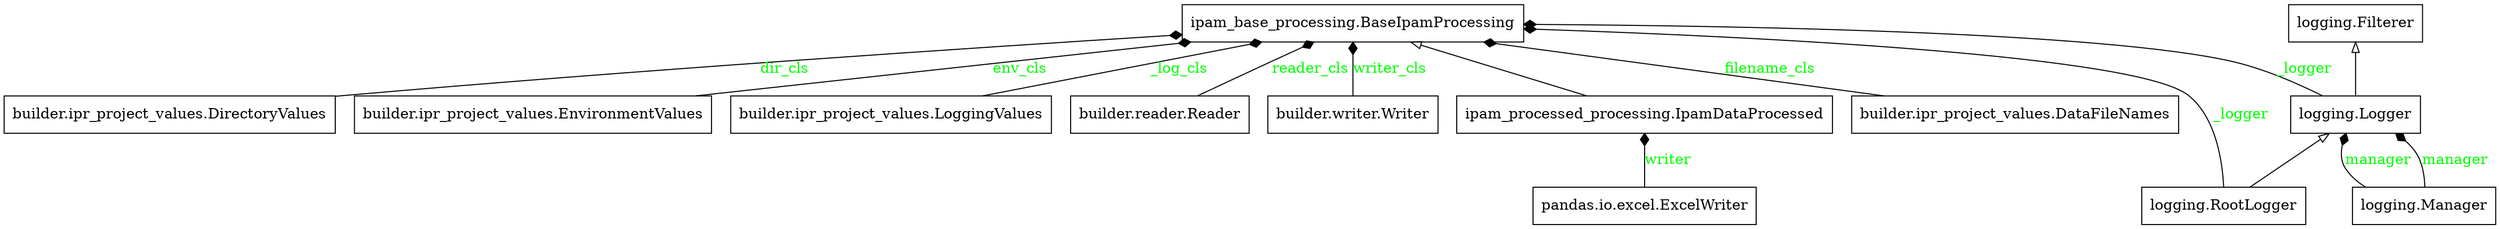 digraph "classes_ipam_processed_processing" {
charset="utf-8"
rankdir=BT
"0" [label="builder.ipr_project_values.DataFileNames", shape="record"];
"1" [label="builder.ipr_project_values.DirectoryValues", shape="record"];
"2" [label="builder.ipr_project_values.EnvironmentValues", shape="record"];
"3" [label="builder.ipr_project_values.LoggingValues", shape="record"];
"4" [label="builder.reader.Reader", shape="record"];
"5" [label="builder.writer.Writer", shape="record"];
"6" [label="ipam_base_processing.BaseIpamProcessing", shape="record"];
"7" [label="ipam_processed_processing.IpamDataProcessed", shape="record"];
"8" [label="logging.Filterer", shape="record"];
"9" [label="logging.Logger", shape="record"];
"10" [label="logging.Manager", shape="record"];
"11" [label="logging.RootLogger", shape="record"];
"12" [label="pandas.io.excel.ExcelWriter", shape="record"];
"7" -> "6" [arrowhead="empty", arrowtail="none"];
"9" -> "8" [arrowhead="empty", arrowtail="none"];
"11" -> "9" [arrowhead="empty", arrowtail="none"];
"0" -> "6" [arrowhead="diamond", arrowtail="none", fontcolor="green", label="filename_cls", style="solid"];
"1" -> "6" [arrowhead="diamond", arrowtail="none", fontcolor="green", label="dir_cls", style="solid"];
"2" -> "6" [arrowhead="diamond", arrowtail="none", fontcolor="green", label="env_cls", style="solid"];
"3" -> "6" [arrowhead="diamond", arrowtail="none", fontcolor="green", label="_log_cls", style="solid"];
"4" -> "6" [arrowhead="diamond", arrowtail="none", fontcolor="green", label="reader_cls", style="solid"];
"5" -> "6" [arrowhead="diamond", arrowtail="none", fontcolor="green", label="writer_cls", style="solid"];
"9" -> "6" [arrowhead="diamond", arrowtail="none", fontcolor="green", label="_logger", style="solid"];
"10" -> "9" [arrowhead="diamond", arrowtail="none", fontcolor="green", label="manager", style="solid"];
"10" -> "9" [arrowhead="diamond", arrowtail="none", fontcolor="green", label="manager", style="solid"];
"11" -> "6" [arrowhead="diamond", arrowtail="none", fontcolor="green", label="_logger", style="solid"];
"12" -> "7" [arrowhead="diamond", arrowtail="none", fontcolor="green", label="writer", style="solid"];
}
